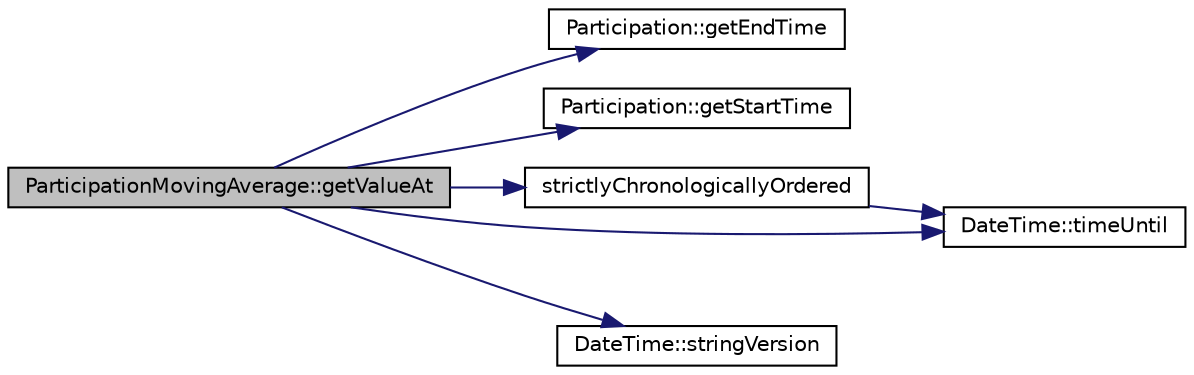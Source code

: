digraph G
{
  edge [fontname="Helvetica",fontsize="10",labelfontname="Helvetica",labelfontsize="10"];
  node [fontname="Helvetica",fontsize="10",shape=record];
  rankdir=LR;
  Node1 [label="ParticipationMovingAverage::getValueAt",height=0.2,width=0.4,color="black", fillcolor="grey75", style="filled" fontcolor="black"];
  Node1 -> Node2 [color="midnightblue",fontsize="10",style="solid",fontname="Helvetica"];
  Node2 [label="Participation::getEndTime",height=0.2,width=0.4,color="black", fillcolor="white", style="filled",URL="$class_participation.html#a9e5a65a9d1f57a1efb218a1f7961e21b"];
  Node1 -> Node3 [color="midnightblue",fontsize="10",style="solid",fontname="Helvetica"];
  Node3 [label="Participation::getStartTime",height=0.2,width=0.4,color="black", fillcolor="white", style="filled",URL="$class_participation.html#ad0b27c83eaa596ae79fba9aa83d3c1f1"];
  Node1 -> Node4 [color="midnightblue",fontsize="10",style="solid",fontname="Helvetica"];
  Node4 [label="strictlyChronologicallyOrdered",height=0.2,width=0.4,color="black", fillcolor="white", style="filled",URL="$_date_time_8cpp.html#a5a147ca41ccd908973aed68c859f8977"];
  Node4 -> Node5 [color="midnightblue",fontsize="10",style="solid",fontname="Helvetica"];
  Node5 [label="DateTime::timeUntil",height=0.2,width=0.4,color="black", fillcolor="white", style="filled",URL="$class_date_time.html#a7425ac1c6a4912d5ef46c8df1cc0cea2"];
  Node1 -> Node6 [color="midnightblue",fontsize="10",style="solid",fontname="Helvetica"];
  Node6 [label="DateTime::stringVersion",height=0.2,width=0.4,color="black", fillcolor="white", style="filled",URL="$class_date_time.html#a4454d83a52f1e95fb8825080edd1e773"];
  Node1 -> Node5 [color="midnightblue",fontsize="10",style="solid",fontname="Helvetica"];
}
